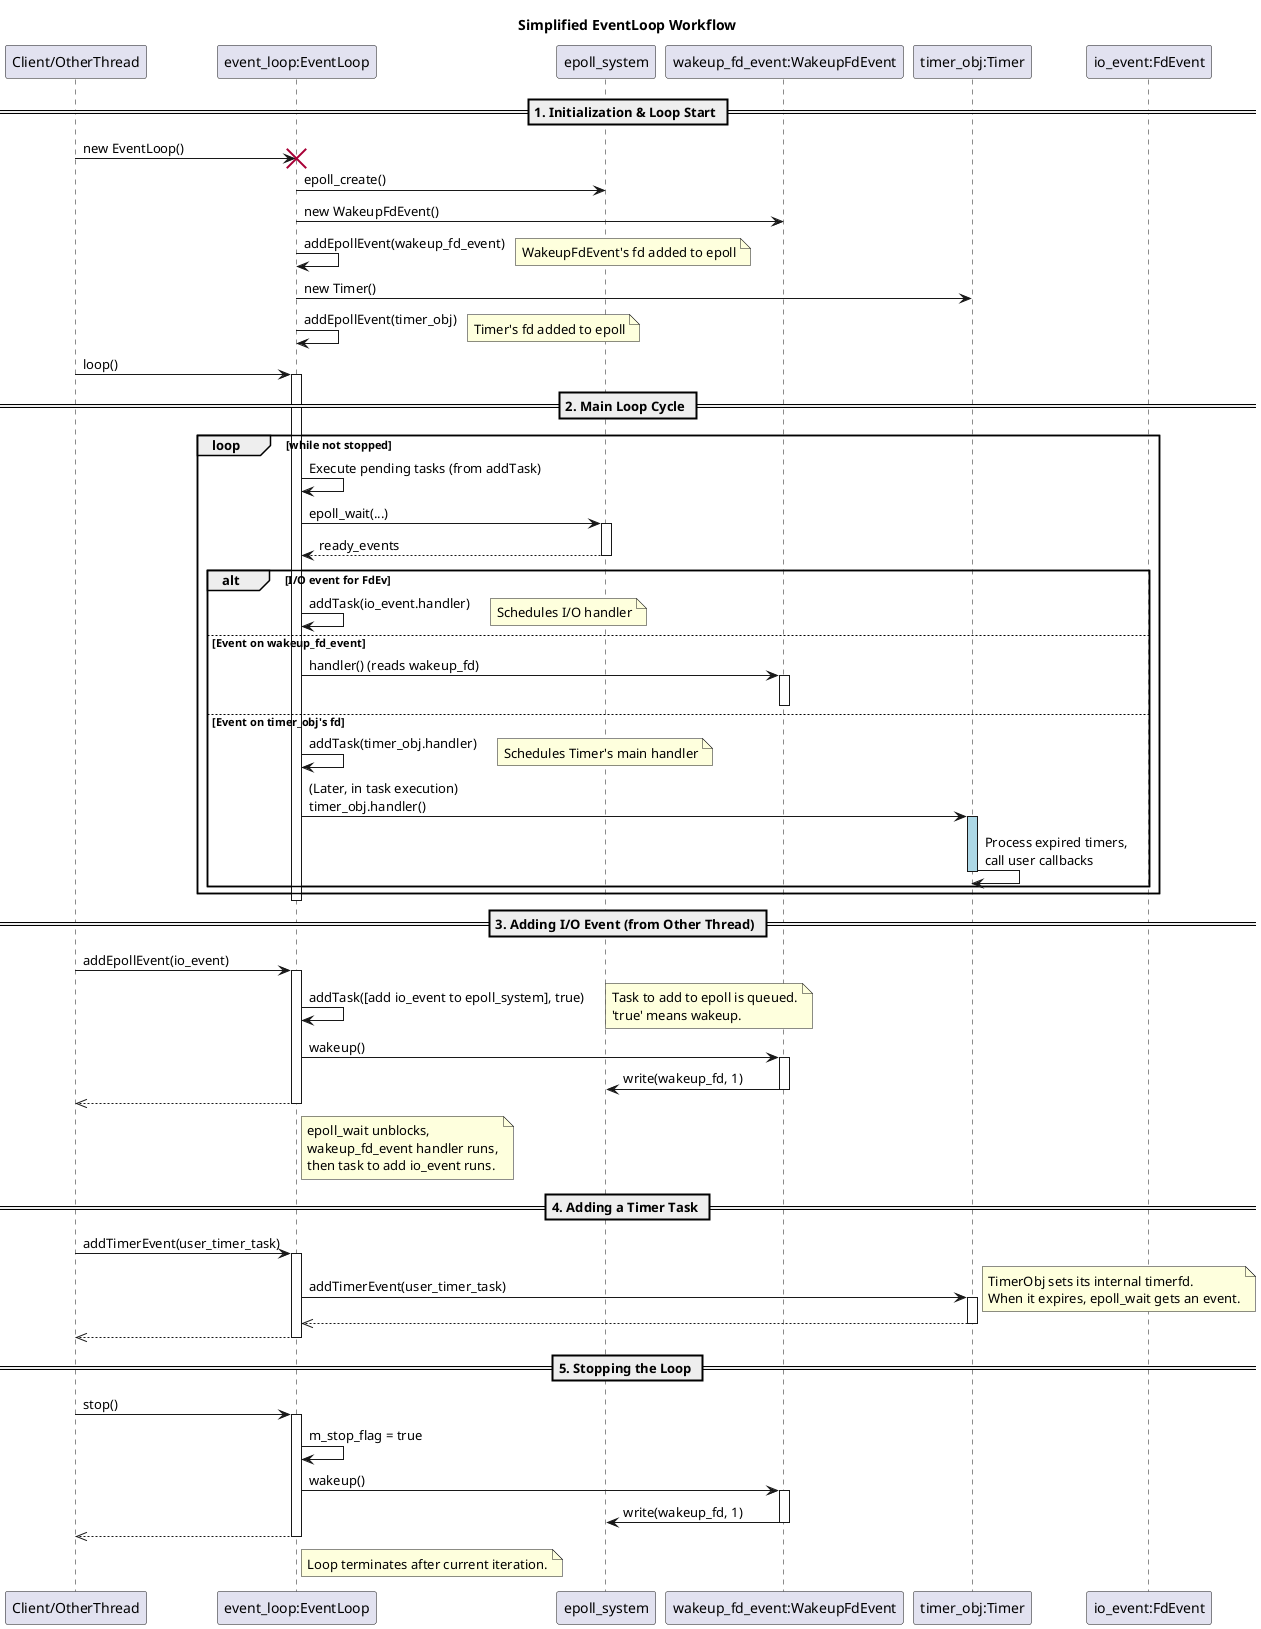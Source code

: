 @startuml EventLoopTimePic.puml
title Simplified EventLoop Workflow

participant "Client/OtherThread" as Client
participant "event_loop:EventLoop" as Loop
participant "epoll_system" as EpollOS
participant "wakeup_fd_event:WakeupFdEvent" as WakeupFdEv
participant "timer_obj:Timer" as TimerObj
participant "io_event:FdEvent" as FdEv

== 1. Initialization & Loop Start ==
Client -> Loop !! : new EventLoop()
Loop -> EpollOS : epoll_create()
Loop -> WakeupFdEv : new WakeupFdEvent()
Loop -> Loop : addEpollEvent(wakeup_fd_event)
    note right: WakeupFdEvent's fd added to epoll
Loop -> TimerObj : new Timer()
Loop -> Loop : addEpollEvent(timer_obj)
    note right: Timer's fd added to epoll
Client -> Loop ++ : loop()

== 2. Main Loop Cycle ==
loop while not stopped
    Loop -> Loop : Execute pending tasks (from addTask)
    Loop -> EpollOS ++ : epoll_wait(...)
    EpollOS --> Loop -- : ready_events

    alt I/O event for FdEv
        Loop -> Loop : addTask(io_event.handler)
            note right: Schedules I/O handler
    else Event on wakeup_fd_event
        Loop -> WakeupFdEv ++ : handler() (reads wakeup_fd)
        deactivate WakeupFdEv
    else Event on timer_obj's fd
        Loop -> Loop : addTask(timer_obj.handler)
            note right: Schedules Timer's main handler
            Loop -> TimerObj ++ #LightBlue : (Later, in task execution)\ntimer_obj.handler()
            TimerObj -> TimerObj : Process expired timers,\ncall user callbacks
            deactivate TimerObj
    end
end
deactivate Loop

== 3. Adding I/O Event (from Other Thread) ==
Client -> Loop ++ : addEpollEvent(io_event)
Loop -> Loop : addTask([add io_event to epoll_system], true)
    note right: Task to add to epoll is queued.\n'true' means wakeup.
Loop -> WakeupFdEv ++ : wakeup()
WakeupFdEv -> EpollOS : write(wakeup_fd, 1)
deactivate WakeupFdEv
Loop -->> Client
deactivate Loop
note right of Loop : epoll_wait unblocks,\nwakeup_fd_event handler runs,\nthen task to add io_event runs.

== 4. Adding a Timer Task ==
Client -> Loop ++ : addTimerEvent(user_timer_task)
Loop -> TimerObj ++ : addTimerEvent(user_timer_task)
    note right: TimerObj sets its internal timerfd.\nWhen it expires, epoll_wait gets an event.
TimerObj -->> Loop
deactivate TimerObj
Loop -->> Client
deactivate Loop

== 5. Stopping the Loop ==
Client -> Loop ++ : stop()
Loop -> Loop : m_stop_flag = true
Loop -> WakeupFdEv ++ : wakeup()
WakeupFdEv -> EpollOS : write(wakeup_fd, 1)
deactivate WakeupFdEv
Loop -->> Client
deactivate Loop
note right of Loop : Loop terminates after current iteration.

@enduml
